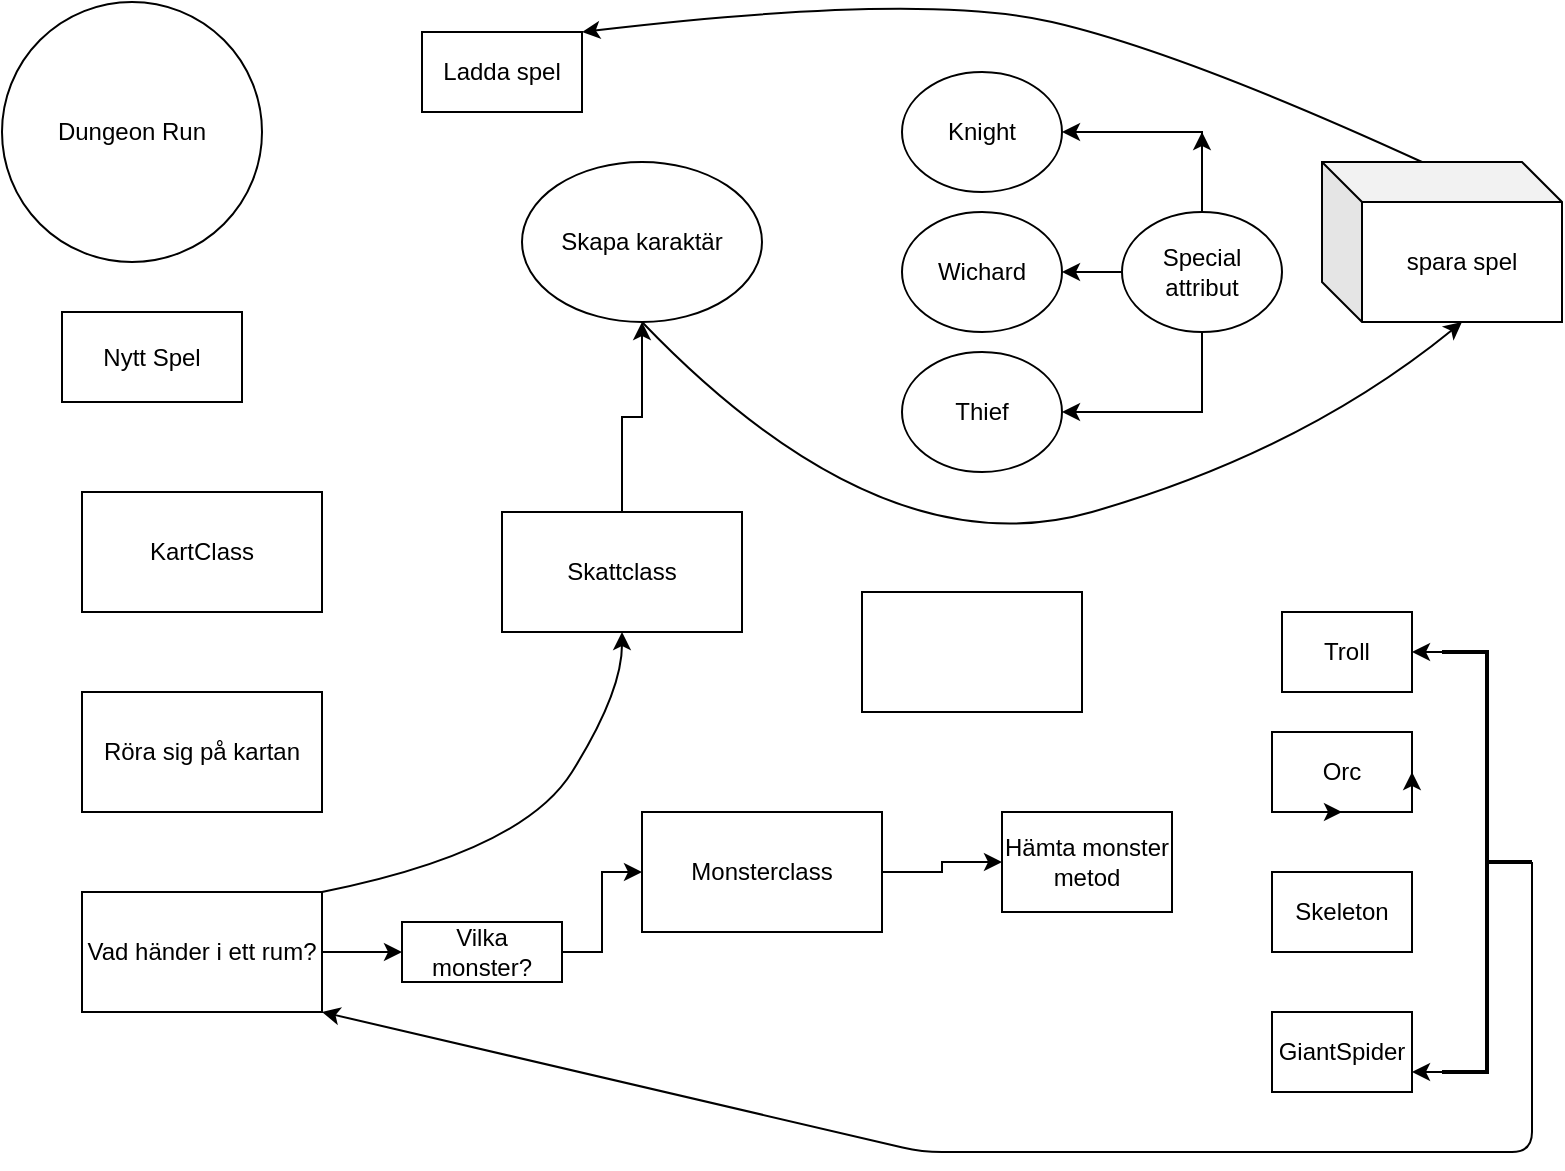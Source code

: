 <mxfile version="13.8.8" type="github">
  <diagram id="C5RBs43oDa-KdzZeNtuy" name="Page-1">
    <mxGraphModel dx="956" dy="2918" grid="1" gridSize="10" guides="1" tooltips="1" connect="1" arrows="1" fold="1" page="1" pageScale="1" pageWidth="827" pageHeight="1169" math="0" shadow="0">
      <root>
        <mxCell id="WIyWlLk6GJQsqaUBKTNV-0" />
        <mxCell id="WIyWlLk6GJQsqaUBKTNV-1" parent="WIyWlLk6GJQsqaUBKTNV-0" />
        <mxCell id="uzmEzicX49uGNfXsnaun-2" value="Dungeon Run" style="ellipse;whiteSpace=wrap;html=1;aspect=fixed;" parent="WIyWlLk6GJQsqaUBKTNV-1" vertex="1">
          <mxGeometry x="20" y="-1195" width="130" height="130" as="geometry" />
        </mxCell>
        <mxCell id="uzmEzicX49uGNfXsnaun-3" value="KartClass" style="rounded=0;whiteSpace=wrap;html=1;glass=0;shadow=0;sketch=0;" parent="WIyWlLk6GJQsqaUBKTNV-1" vertex="1">
          <mxGeometry x="60" y="-950" width="120" height="60" as="geometry" />
        </mxCell>
        <mxCell id="uzmEzicX49uGNfXsnaun-8" value="Röra sig på kartan" style="rounded=0;whiteSpace=wrap;html=1;" parent="WIyWlLk6GJQsqaUBKTNV-1" vertex="1">
          <mxGeometry x="60" y="-850" width="120" height="60" as="geometry" />
        </mxCell>
        <mxCell id="xiyUqdjXXNvvletJDRz0-41" style="edgeStyle=orthogonalEdgeStyle;rounded=0;orthogonalLoop=1;jettySize=auto;html=1;" edge="1" parent="WIyWlLk6GJQsqaUBKTNV-1" source="uzmEzicX49uGNfXsnaun-10" target="xiyUqdjXXNvvletJDRz0-40">
          <mxGeometry relative="1" as="geometry" />
        </mxCell>
        <mxCell id="uzmEzicX49uGNfXsnaun-10" value="Vad händer i ett rum?" style="rounded=0;whiteSpace=wrap;html=1;" parent="WIyWlLk6GJQsqaUBKTNV-1" vertex="1">
          <mxGeometry x="60" y="-750" width="120" height="60" as="geometry" />
        </mxCell>
        <mxCell id="xiyUqdjXXNvvletJDRz0-1" value="Skapa karaktär" style="ellipse;whiteSpace=wrap;html=1;" vertex="1" parent="WIyWlLk6GJQsqaUBKTNV-1">
          <mxGeometry x="280" y="-1115" width="120" height="80" as="geometry" />
        </mxCell>
        <mxCell id="xiyUqdjXXNvvletJDRz0-3" value="spara spel" style="shape=cube;whiteSpace=wrap;html=1;boundedLbl=1;backgroundOutline=1;darkOpacity=0.05;darkOpacity2=0.1;" vertex="1" parent="WIyWlLk6GJQsqaUBKTNV-1">
          <mxGeometry x="680" y="-1115" width="120" height="80" as="geometry" />
        </mxCell>
        <mxCell id="xiyUqdjXXNvvletJDRz0-38" style="edgeStyle=orthogonalEdgeStyle;rounded=0;orthogonalLoop=1;jettySize=auto;html=1;" edge="1" parent="WIyWlLk6GJQsqaUBKTNV-1" source="xiyUqdjXXNvvletJDRz0-10" target="xiyUqdjXXNvvletJDRz0-1">
          <mxGeometry relative="1" as="geometry" />
        </mxCell>
        <mxCell id="xiyUqdjXXNvvletJDRz0-10" value="Skattclass" style="rounded=0;whiteSpace=wrap;html=1;shadow=0;glass=0;sketch=0;" vertex="1" parent="WIyWlLk6GJQsqaUBKTNV-1">
          <mxGeometry x="270" y="-940" width="120" height="60" as="geometry" />
        </mxCell>
        <mxCell id="xiyUqdjXXNvvletJDRz0-43" style="edgeStyle=orthogonalEdgeStyle;rounded=0;orthogonalLoop=1;jettySize=auto;html=1;" edge="1" parent="WIyWlLk6GJQsqaUBKTNV-1" source="xiyUqdjXXNvvletJDRz0-11" target="xiyUqdjXXNvvletJDRz0-24">
          <mxGeometry relative="1" as="geometry" />
        </mxCell>
        <mxCell id="xiyUqdjXXNvvletJDRz0-11" value="Monsterclass" style="rounded=0;whiteSpace=wrap;html=1;shadow=0;glass=0;sketch=0;" vertex="1" parent="WIyWlLk6GJQsqaUBKTNV-1">
          <mxGeometry x="340" y="-790" width="120" height="60" as="geometry" />
        </mxCell>
        <mxCell id="xiyUqdjXXNvvletJDRz0-12" value="Knight" style="ellipse;whiteSpace=wrap;html=1;rounded=0;shadow=0;glass=0;sketch=0;" vertex="1" parent="WIyWlLk6GJQsqaUBKTNV-1">
          <mxGeometry x="470" y="-1160" width="80" height="60" as="geometry" />
        </mxCell>
        <mxCell id="xiyUqdjXXNvvletJDRz0-14" value="Wichard" style="ellipse;whiteSpace=wrap;html=1;rounded=0;shadow=0;glass=0;sketch=0;" vertex="1" parent="WIyWlLk6GJQsqaUBKTNV-1">
          <mxGeometry x="470" y="-1090" width="80" height="60" as="geometry" />
        </mxCell>
        <mxCell id="xiyUqdjXXNvvletJDRz0-15" value="Thief" style="ellipse;whiteSpace=wrap;html=1;rounded=0;shadow=0;glass=0;sketch=0;" vertex="1" parent="WIyWlLk6GJQsqaUBKTNV-1">
          <mxGeometry x="470" y="-1020" width="80" height="60" as="geometry" />
        </mxCell>
        <mxCell id="xiyUqdjXXNvvletJDRz0-16" value="Troll" style="rounded=0;whiteSpace=wrap;html=1;shadow=0;glass=0;sketch=0;" vertex="1" parent="WIyWlLk6GJQsqaUBKTNV-1">
          <mxGeometry x="660" y="-890" width="65" height="40" as="geometry" />
        </mxCell>
        <mxCell id="xiyUqdjXXNvvletJDRz0-17" value="Orc" style="rounded=0;whiteSpace=wrap;html=1;shadow=0;glass=0;sketch=0;" vertex="1" parent="WIyWlLk6GJQsqaUBKTNV-1">
          <mxGeometry x="655" y="-830" width="70" height="40" as="geometry" />
        </mxCell>
        <mxCell id="xiyUqdjXXNvvletJDRz0-18" value="Skeleton" style="rounded=0;whiteSpace=wrap;html=1;shadow=0;glass=0;sketch=0;" vertex="1" parent="WIyWlLk6GJQsqaUBKTNV-1">
          <mxGeometry x="655" y="-760" width="70" height="40" as="geometry" />
        </mxCell>
        <mxCell id="xiyUqdjXXNvvletJDRz0-19" value="GiantSpider" style="rounded=0;whiteSpace=wrap;html=1;shadow=0;glass=0;sketch=0;" vertex="1" parent="WIyWlLk6GJQsqaUBKTNV-1">
          <mxGeometry x="655" y="-690" width="70" height="40" as="geometry" />
        </mxCell>
        <mxCell id="xiyUqdjXXNvvletJDRz0-23" style="edgeStyle=orthogonalEdgeStyle;rounded=0;orthogonalLoop=1;jettySize=auto;html=1;exitX=0.25;exitY=1;exitDx=0;exitDy=0;entryX=0.5;entryY=1;entryDx=0;entryDy=0;" edge="1" parent="WIyWlLk6GJQsqaUBKTNV-1" source="xiyUqdjXXNvvletJDRz0-17" target="xiyUqdjXXNvvletJDRz0-17">
          <mxGeometry relative="1" as="geometry" />
        </mxCell>
        <mxCell id="xiyUqdjXXNvvletJDRz0-24" value="Hämta monster metod" style="rounded=0;whiteSpace=wrap;html=1;shadow=0;glass=0;sketch=0;" vertex="1" parent="WIyWlLk6GJQsqaUBKTNV-1">
          <mxGeometry x="520" y="-790" width="85" height="50" as="geometry" />
        </mxCell>
        <mxCell id="xiyUqdjXXNvvletJDRz0-25" style="edgeStyle=orthogonalEdgeStyle;rounded=0;orthogonalLoop=1;jettySize=auto;html=1;exitX=0.75;exitY=1;exitDx=0;exitDy=0;entryX=1;entryY=0.5;entryDx=0;entryDy=0;" edge="1" parent="WIyWlLk6GJQsqaUBKTNV-1" source="xiyUqdjXXNvvletJDRz0-17" target="xiyUqdjXXNvvletJDRz0-17">
          <mxGeometry relative="1" as="geometry" />
        </mxCell>
        <mxCell id="xiyUqdjXXNvvletJDRz0-27" style="edgeStyle=orthogonalEdgeStyle;rounded=0;orthogonalLoop=1;jettySize=auto;html=1;entryX=1;entryY=0.5;entryDx=0;entryDy=0;" edge="1" parent="WIyWlLk6GJQsqaUBKTNV-1" source="xiyUqdjXXNvvletJDRz0-26" target="xiyUqdjXXNvvletJDRz0-12">
          <mxGeometry relative="1" as="geometry">
            <mxPoint x="620" y="-1150" as="targetPoint" />
            <Array as="points">
              <mxPoint x="620" y="-1130" />
            </Array>
          </mxGeometry>
        </mxCell>
        <mxCell id="xiyUqdjXXNvvletJDRz0-28" style="edgeStyle=orthogonalEdgeStyle;rounded=0;orthogonalLoop=1;jettySize=auto;html=1;" edge="1" parent="WIyWlLk6GJQsqaUBKTNV-1" source="xiyUqdjXXNvvletJDRz0-26">
          <mxGeometry relative="1" as="geometry">
            <mxPoint x="620" y="-1130" as="targetPoint" />
          </mxGeometry>
        </mxCell>
        <mxCell id="xiyUqdjXXNvvletJDRz0-29" style="edgeStyle=orthogonalEdgeStyle;rounded=0;orthogonalLoop=1;jettySize=auto;html=1;" edge="1" parent="WIyWlLk6GJQsqaUBKTNV-1" source="xiyUqdjXXNvvletJDRz0-26" target="xiyUqdjXXNvvletJDRz0-14">
          <mxGeometry relative="1" as="geometry" />
        </mxCell>
        <mxCell id="xiyUqdjXXNvvletJDRz0-30" style="edgeStyle=orthogonalEdgeStyle;rounded=0;orthogonalLoop=1;jettySize=auto;html=1;entryX=1;entryY=0.5;entryDx=0;entryDy=0;" edge="1" parent="WIyWlLk6GJQsqaUBKTNV-1" source="xiyUqdjXXNvvletJDRz0-26" target="xiyUqdjXXNvvletJDRz0-15">
          <mxGeometry relative="1" as="geometry">
            <mxPoint x="620" y="-980" as="targetPoint" />
            <Array as="points">
              <mxPoint x="620" y="-990" />
            </Array>
          </mxGeometry>
        </mxCell>
        <mxCell id="xiyUqdjXXNvvletJDRz0-26" value="Special attribut" style="ellipse;whiteSpace=wrap;html=1;rounded=0;shadow=0;glass=0;sketch=0;" vertex="1" parent="WIyWlLk6GJQsqaUBKTNV-1">
          <mxGeometry x="580" y="-1090" width="80" height="60" as="geometry" />
        </mxCell>
        <mxCell id="xiyUqdjXXNvvletJDRz0-33" value="" style="curved=1;endArrow=classic;html=1;exitX=0.5;exitY=1;exitDx=0;exitDy=0;entryX=0;entryY=0;entryDx=70;entryDy=80;entryPerimeter=0;" edge="1" parent="WIyWlLk6GJQsqaUBKTNV-1" source="xiyUqdjXXNvvletJDRz0-1" target="xiyUqdjXXNvvletJDRz0-3">
          <mxGeometry width="50" height="50" relative="1" as="geometry">
            <mxPoint x="460" y="-890" as="sourcePoint" />
            <mxPoint x="510" y="-940" as="targetPoint" />
            <Array as="points">
              <mxPoint x="460" y="-910" />
              <mxPoint x="670" y="-970" />
            </Array>
          </mxGeometry>
        </mxCell>
        <mxCell id="xiyUqdjXXNvvletJDRz0-36" value="" style="curved=1;endArrow=classic;html=1;exitX=0;exitY=0;exitDx=50;exitDy=0;exitPerimeter=0;entryX=1;entryY=0;entryDx=0;entryDy=0;" edge="1" parent="WIyWlLk6GJQsqaUBKTNV-1" source="xiyUqdjXXNvvletJDRz0-3" target="xiyUqdjXXNvvletJDRz0-52">
          <mxGeometry width="50" height="50" relative="1" as="geometry">
            <mxPoint x="460" y="-890" as="sourcePoint" />
            <mxPoint x="510" y="-940" as="targetPoint" />
            <Array as="points">
              <mxPoint x="610" y="-1170" />
              <mxPoint x="480" y="-1200" />
            </Array>
          </mxGeometry>
        </mxCell>
        <mxCell id="xiyUqdjXXNvvletJDRz0-39" value="" style="curved=1;endArrow=classic;html=1;exitX=1;exitY=0;exitDx=0;exitDy=0;entryX=0.5;entryY=1;entryDx=0;entryDy=0;" edge="1" parent="WIyWlLk6GJQsqaUBKTNV-1" source="uzmEzicX49uGNfXsnaun-10" target="xiyUqdjXXNvvletJDRz0-10">
          <mxGeometry width="50" height="50" relative="1" as="geometry">
            <mxPoint x="460" y="-790" as="sourcePoint" />
            <mxPoint x="510" y="-840" as="targetPoint" />
            <Array as="points">
              <mxPoint x="280" y="-770" />
              <mxPoint x="330" y="-850" />
            </Array>
          </mxGeometry>
        </mxCell>
        <mxCell id="xiyUqdjXXNvvletJDRz0-42" style="edgeStyle=orthogonalEdgeStyle;rounded=0;orthogonalLoop=1;jettySize=auto;html=1;" edge="1" parent="WIyWlLk6GJQsqaUBKTNV-1" source="xiyUqdjXXNvvletJDRz0-40" target="xiyUqdjXXNvvletJDRz0-11">
          <mxGeometry relative="1" as="geometry" />
        </mxCell>
        <mxCell id="xiyUqdjXXNvvletJDRz0-40" value="Vilka monster?" style="rounded=0;whiteSpace=wrap;html=1;shadow=0;glass=0;sketch=0;" vertex="1" parent="WIyWlLk6GJQsqaUBKTNV-1">
          <mxGeometry x="220" y="-735" width="80" height="30" as="geometry" />
        </mxCell>
        <mxCell id="xiyUqdjXXNvvletJDRz0-46" style="edgeStyle=orthogonalEdgeStyle;rounded=0;orthogonalLoop=1;jettySize=auto;html=1;exitX=1;exitY=0;exitDx=0;exitDy=0;exitPerimeter=0;entryX=1;entryY=0.75;entryDx=0;entryDy=0;" edge="1" parent="WIyWlLk6GJQsqaUBKTNV-1" source="xiyUqdjXXNvvletJDRz0-44" target="xiyUqdjXXNvvletJDRz0-19">
          <mxGeometry relative="1" as="geometry" />
        </mxCell>
        <mxCell id="xiyUqdjXXNvvletJDRz0-47" style="edgeStyle=orthogonalEdgeStyle;rounded=0;orthogonalLoop=1;jettySize=auto;html=1;exitX=1;exitY=1;exitDx=0;exitDy=0;exitPerimeter=0;entryX=1;entryY=0.5;entryDx=0;entryDy=0;" edge="1" parent="WIyWlLk6GJQsqaUBKTNV-1" source="xiyUqdjXXNvvletJDRz0-44" target="xiyUqdjXXNvvletJDRz0-16">
          <mxGeometry relative="1" as="geometry" />
        </mxCell>
        <mxCell id="xiyUqdjXXNvvletJDRz0-44" value="" style="strokeWidth=2;html=1;shape=mxgraph.flowchart.annotation_2;align=left;labelPosition=right;pointerEvents=1;rounded=0;shadow=0;glass=0;sketch=0;direction=west;" vertex="1" parent="WIyWlLk6GJQsqaUBKTNV-1">
          <mxGeometry x="740" y="-870" width="45" height="210" as="geometry" />
        </mxCell>
        <mxCell id="xiyUqdjXXNvvletJDRz0-50" value="" style="endArrow=classic;html=1;exitX=0;exitY=0.5;exitDx=0;exitDy=0;exitPerimeter=0;entryX=1;entryY=1;entryDx=0;entryDy=0;" edge="1" parent="WIyWlLk6GJQsqaUBKTNV-1" source="xiyUqdjXXNvvletJDRz0-44" target="uzmEzicX49uGNfXsnaun-10">
          <mxGeometry width="50" height="50" relative="1" as="geometry">
            <mxPoint x="460" y="-780" as="sourcePoint" />
            <mxPoint x="510" y="-830" as="targetPoint" />
            <Array as="points">
              <mxPoint x="785" y="-620" />
              <mxPoint x="480" y="-620" />
            </Array>
          </mxGeometry>
        </mxCell>
        <mxCell id="xiyUqdjXXNvvletJDRz0-51" value="Nytt Spel" style="rounded=0;whiteSpace=wrap;html=1;shadow=0;glass=0;sketch=0;" vertex="1" parent="WIyWlLk6GJQsqaUBKTNV-1">
          <mxGeometry x="50" y="-1040" width="90" height="45" as="geometry" />
        </mxCell>
        <mxCell id="xiyUqdjXXNvvletJDRz0-52" value="Ladda spel" style="rounded=0;whiteSpace=wrap;html=1;shadow=0;glass=0;sketch=0;" vertex="1" parent="WIyWlLk6GJQsqaUBKTNV-1">
          <mxGeometry x="230" y="-1180" width="80" height="40" as="geometry" />
        </mxCell>
        <mxCell id="xiyUqdjXXNvvletJDRz0-53" value="" style="rounded=0;whiteSpace=wrap;html=1;shadow=0;glass=0;sketch=0;" vertex="1" parent="WIyWlLk6GJQsqaUBKTNV-1">
          <mxGeometry x="450" y="-900" width="110" height="60" as="geometry" />
        </mxCell>
      </root>
    </mxGraphModel>
  </diagram>
</mxfile>
